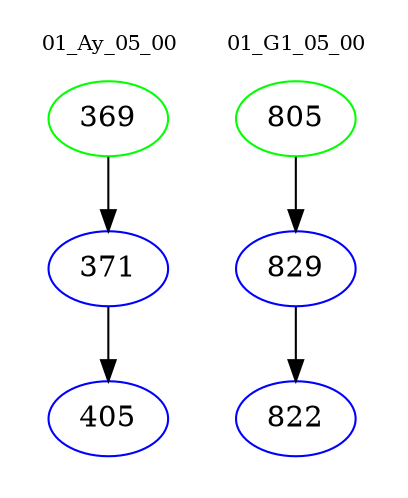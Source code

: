 digraph{
subgraph cluster_0 {
color = white
label = "01_Ay_05_00";
fontsize=10;
T0_369 [label="369", color="green"]
T0_369 -> T0_371 [color="black"]
T0_371 [label="371", color="blue"]
T0_371 -> T0_405 [color="black"]
T0_405 [label="405", color="blue"]
}
subgraph cluster_1 {
color = white
label = "01_G1_05_00";
fontsize=10;
T1_805 [label="805", color="green"]
T1_805 -> T1_829 [color="black"]
T1_829 [label="829", color="blue"]
T1_829 -> T1_822 [color="black"]
T1_822 [label="822", color="blue"]
}
}
